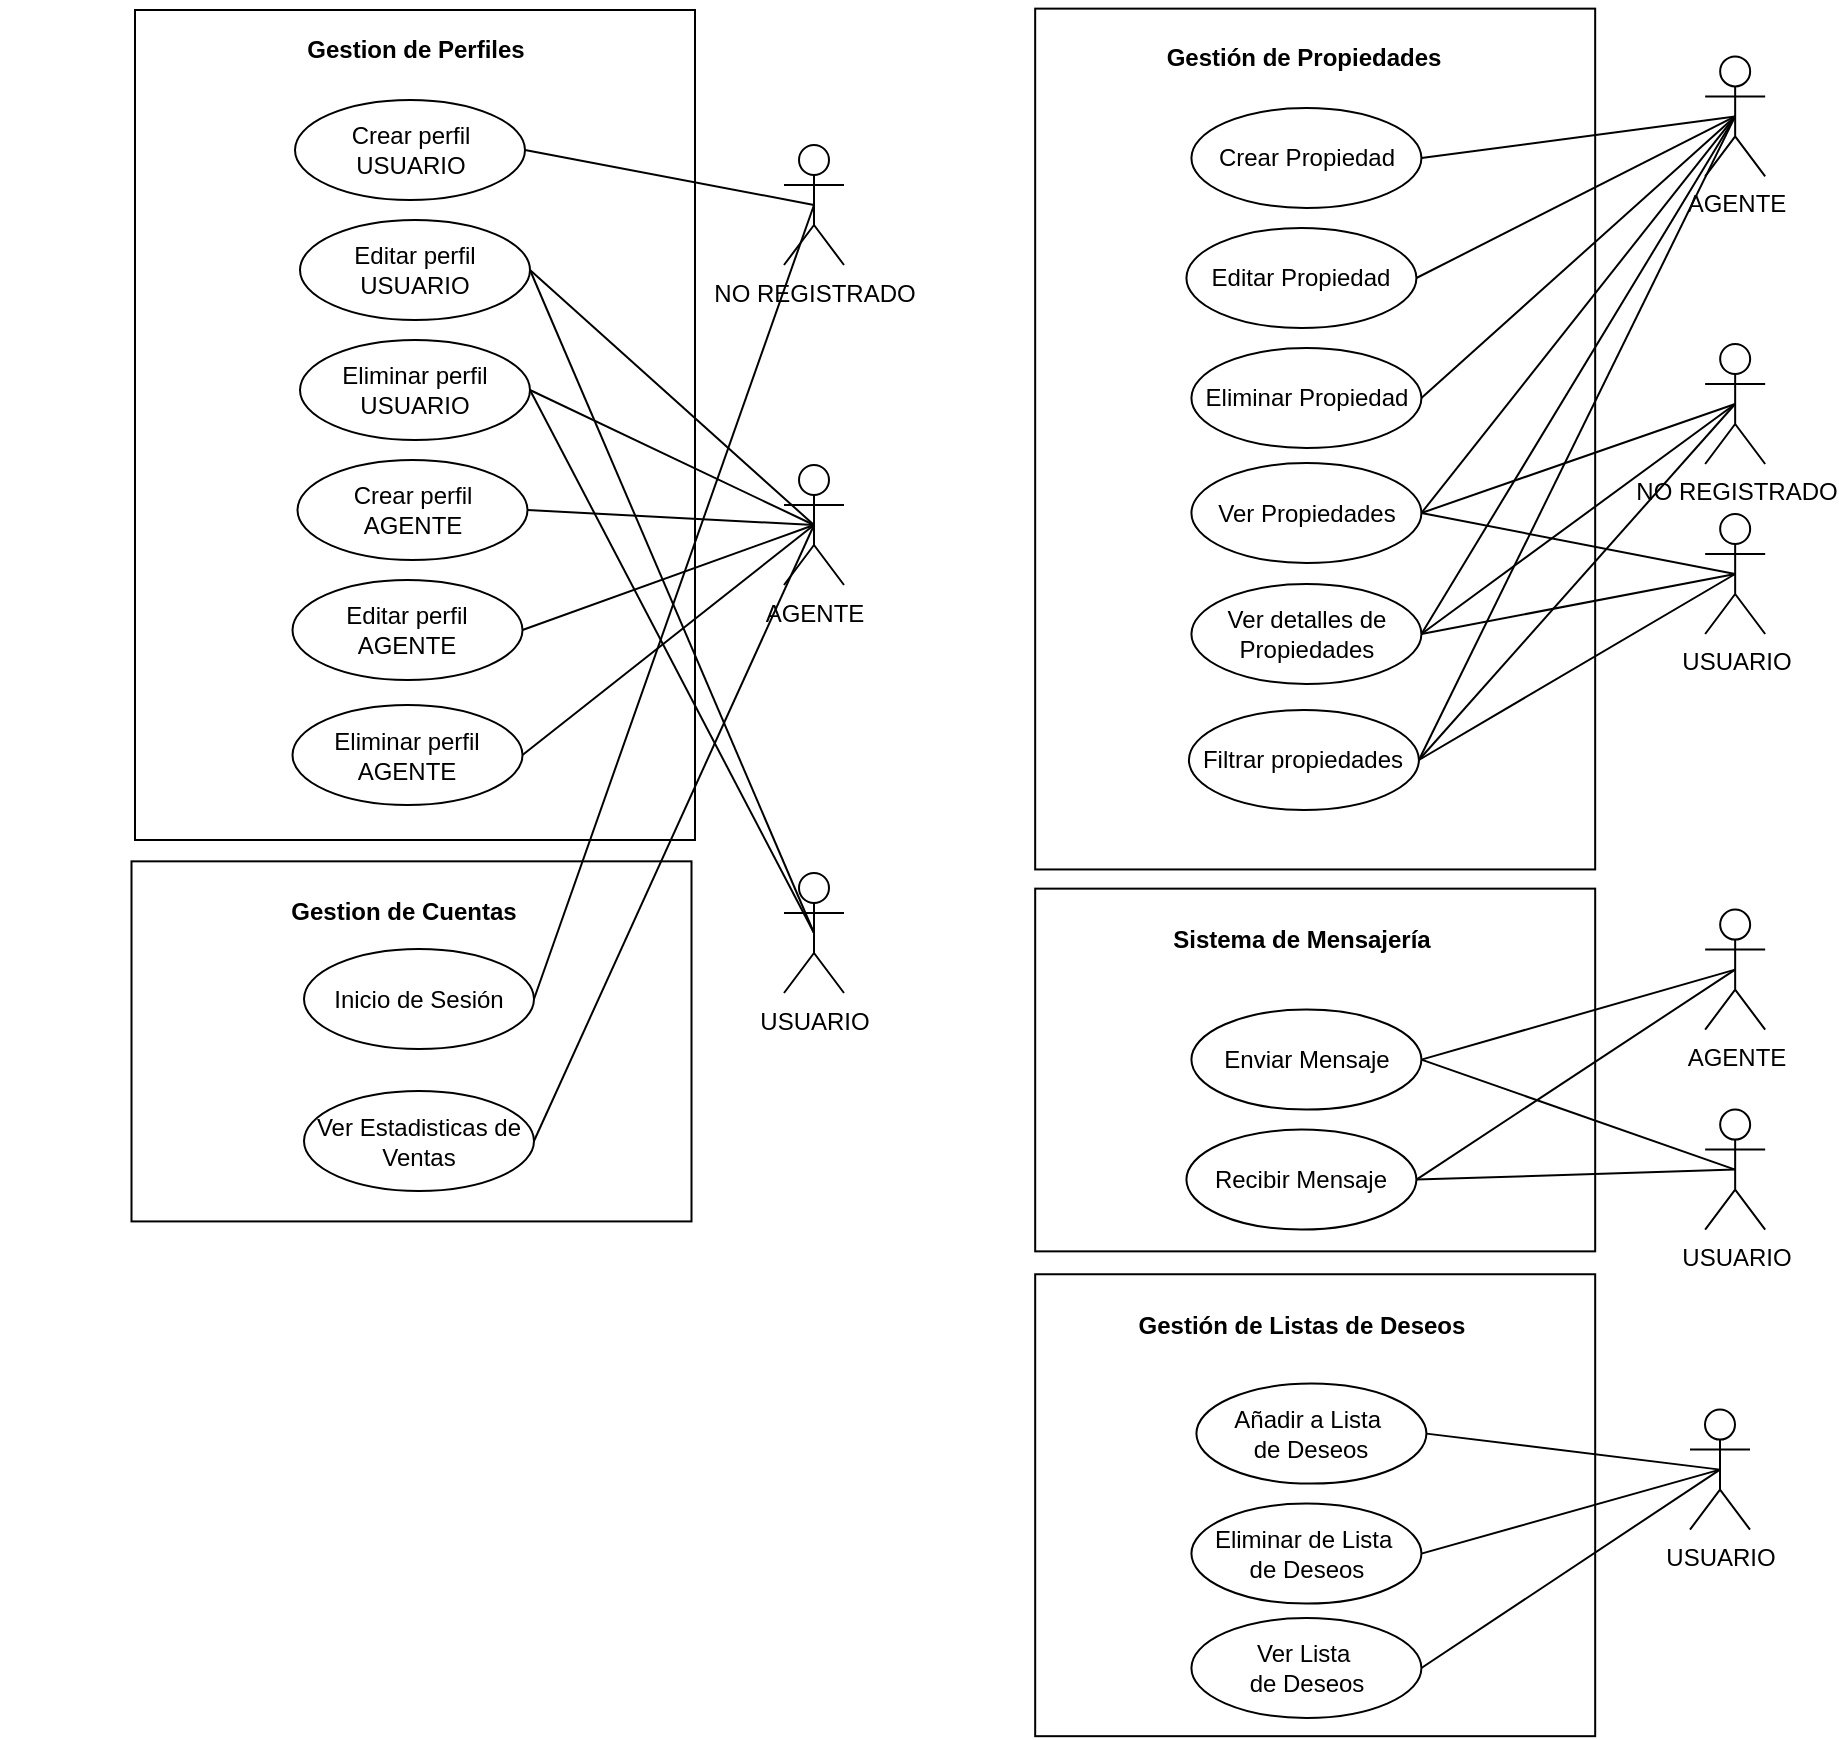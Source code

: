 <mxfile version="12.6.5" type="device"><diagram id="prJvtR2Qa9jz20ghvspe" name="Page-1"><mxGraphModel dx="2149" dy="865" grid="0" gridSize="10" guides="1" tooltips="1" connect="1" arrows="1" fold="1" page="0" pageScale="1" pageWidth="827" pageHeight="1169" math="0" shadow="0"><root><mxCell id="0"/><mxCell id="1" parent="0"/><mxCell id="s7QVAWqQwV8D23dFZXa9-1" value="" style="group" parent="1" vertex="1" connectable="0"><mxGeometry x="-392" y="96" width="422" height="496.5" as="geometry"/></mxCell><mxCell id="mK3CgBGwgCXw0M3Kyy7X-4" value="" style="rounded=0;whiteSpace=wrap;html=1;rotation=90;" parent="s7QVAWqQwV8D23dFZXa9-1" vertex="1"><mxGeometry y="72.5" width="415" height="280" as="geometry"/></mxCell><mxCell id="mK3CgBGwgCXw0M3Kyy7X-5" value="&lt;b&gt;Gestion de Perfiles&lt;/b&gt;" style="text;html=1;strokeColor=none;fillColor=none;align=center;verticalAlign=middle;whiteSpace=wrap;rounded=0;" parent="s7QVAWqQwV8D23dFZXa9-1" vertex="1"><mxGeometry x="92.5" width="230" height="50" as="geometry"/></mxCell><mxCell id="mK3CgBGwgCXw0M3Kyy7X-6" value="Crear perfil&lt;br&gt;USUARIO" style="ellipse;whiteSpace=wrap;html=1;" parent="s7QVAWqQwV8D23dFZXa9-1" vertex="1"><mxGeometry x="147.5" y="50" width="115" height="50" as="geometry"/></mxCell><mxCell id="mK3CgBGwgCXw0M3Kyy7X-7" value="Editar perfil&lt;br&gt;USUARIO" style="ellipse;whiteSpace=wrap;html=1;" parent="s7QVAWqQwV8D23dFZXa9-1" vertex="1"><mxGeometry x="150" y="110" width="115" height="50" as="geometry"/></mxCell><mxCell id="mK3CgBGwgCXw0M3Kyy7X-8" value="Eliminar perfil&lt;br&gt;USUARIO" style="ellipse;whiteSpace=wrap;html=1;" parent="s7QVAWqQwV8D23dFZXa9-1" vertex="1"><mxGeometry x="150" y="170" width="115" height="50" as="geometry"/></mxCell><mxCell id="mK3CgBGwgCXw0M3Kyy7X-22" value="Crear perfil&lt;br&gt;AGENTE" style="ellipse;whiteSpace=wrap;html=1;" parent="s7QVAWqQwV8D23dFZXa9-1" vertex="1"><mxGeometry x="148.75" y="230" width="115" height="50" as="geometry"/></mxCell><mxCell id="mK3CgBGwgCXw0M3Kyy7X-23" value="Editar perfil&lt;br&gt;AGENTE" style="ellipse;whiteSpace=wrap;html=1;" parent="s7QVAWqQwV8D23dFZXa9-1" vertex="1"><mxGeometry x="146.25" y="290" width="115" height="50" as="geometry"/></mxCell><mxCell id="mK3CgBGwgCXw0M3Kyy7X-24" value="Eliminar perfil&lt;br&gt;AGENTE" style="ellipse;whiteSpace=wrap;html=1;" parent="s7QVAWqQwV8D23dFZXa9-1" vertex="1"><mxGeometry x="146.25" y="352.5" width="115" height="50" as="geometry"/></mxCell><mxCell id="mK3CgBGwgCXw0M3Kyy7X-1" value="USUARIO" style="shape=umlActor;verticalLabelPosition=bottom;labelBackgroundColor=#ffffff;verticalAlign=top;html=1;outlineConnect=0;" parent="s7QVAWqQwV8D23dFZXa9-1" vertex="1"><mxGeometry x="392" y="436.5" width="30" height="60" as="geometry"/></mxCell><mxCell id="uoREfDQOJ1dyc2kFFz3f-1" value="NO REGISTRADO" style="shape=umlActor;verticalLabelPosition=bottom;labelBackgroundColor=#ffffff;verticalAlign=top;html=1;outlineConnect=0;" parent="s7QVAWqQwV8D23dFZXa9-1" vertex="1"><mxGeometry x="392" y="72.5" width="30" height="60" as="geometry"/></mxCell><mxCell id="mK3CgBGwgCXw0M3Kyy7X-2" value="AGENTE" style="shape=umlActor;verticalLabelPosition=bottom;labelBackgroundColor=#ffffff;verticalAlign=top;html=1;outlineConnect=0;" parent="s7QVAWqQwV8D23dFZXa9-1" vertex="1"><mxGeometry x="392" y="232.5" width="30" height="60" as="geometry"/></mxCell><mxCell id="mK3CgBGwgCXw0M3Kyy7X-66" value="" style="endArrow=none;html=1;exitX=0.5;exitY=0.5;exitDx=0;exitDy=0;exitPerimeter=0;entryX=1;entryY=0.5;entryDx=0;entryDy=0;" parent="s7QVAWqQwV8D23dFZXa9-1" source="mK3CgBGwgCXw0M3Kyy7X-1" target="mK3CgBGwgCXw0M3Kyy7X-7" edge="1"><mxGeometry width="50" height="50" relative="1" as="geometry"><mxPoint x="447" y="404" as="sourcePoint"/><mxPoint x="717" y="69" as="targetPoint"/></mxGeometry></mxCell><mxCell id="mK3CgBGwgCXw0M3Kyy7X-67" value="" style="endArrow=none;html=1;exitX=0.5;exitY=0.5;exitDx=0;exitDy=0;exitPerimeter=0;entryX=1;entryY=0.5;entryDx=0;entryDy=0;" parent="s7QVAWqQwV8D23dFZXa9-1" source="mK3CgBGwgCXw0M3Kyy7X-1" target="mK3CgBGwgCXw0M3Kyy7X-8" edge="1"><mxGeometry width="50" height="50" relative="1" as="geometry"><mxPoint x="447" y="404" as="sourcePoint"/><mxPoint x="719.5" y="129" as="targetPoint"/></mxGeometry></mxCell><mxCell id="mK3CgBGwgCXw0M3Kyy7X-65" value="" style="endArrow=none;html=1;exitX=0.5;exitY=0.5;exitDx=0;exitDy=0;exitPerimeter=0;entryX=1;entryY=0.5;entryDx=0;entryDy=0;" parent="s7QVAWqQwV8D23dFZXa9-1" source="uoREfDQOJ1dyc2kFFz3f-1" target="mK3CgBGwgCXw0M3Kyy7X-6" edge="1"><mxGeometry width="50" height="50" relative="1" as="geometry"><mxPoint x="447" y="404" as="sourcePoint"/><mxPoint x="717" y="499" as="targetPoint"/></mxGeometry></mxCell><mxCell id="mK3CgBGwgCXw0M3Kyy7X-17" value="" style="endArrow=none;html=1;exitX=0.5;exitY=0.5;exitDx=0;exitDy=0;exitPerimeter=0;entryX=1;entryY=0.5;entryDx=0;entryDy=0;" parent="s7QVAWqQwV8D23dFZXa9-1" source="mK3CgBGwgCXw0M3Kyy7X-2" target="mK3CgBGwgCXw0M3Kyy7X-7" edge="1"><mxGeometry width="50" height="50" relative="1" as="geometry"><mxPoint x="997" y="254" as="sourcePoint"/><mxPoint x="832" y="69" as="targetPoint"/></mxGeometry></mxCell><mxCell id="mK3CgBGwgCXw0M3Kyy7X-18" value="" style="endArrow=none;html=1;exitX=0.5;exitY=0.5;exitDx=0;exitDy=0;exitPerimeter=0;entryX=1;entryY=0.5;entryDx=0;entryDy=0;" parent="s7QVAWqQwV8D23dFZXa9-1" source="mK3CgBGwgCXw0M3Kyy7X-2" target="mK3CgBGwgCXw0M3Kyy7X-8" edge="1"><mxGeometry width="50" height="50" relative="1" as="geometry"><mxPoint x="997" y="254" as="sourcePoint"/><mxPoint x="834.5" y="129" as="targetPoint"/></mxGeometry></mxCell><mxCell id="mK3CgBGwgCXw0M3Kyy7X-32" value="" style="endArrow=none;html=1;entryX=0.5;entryY=0.5;entryDx=0;entryDy=0;entryPerimeter=0;exitX=1;exitY=0.5;exitDx=0;exitDy=0;" parent="s7QVAWqQwV8D23dFZXa9-1" source="mK3CgBGwgCXw0M3Kyy7X-24" target="mK3CgBGwgCXw0M3Kyy7X-2" edge="1"><mxGeometry width="50" height="50" relative="1" as="geometry"><mxPoint x="835.75" y="429" as="sourcePoint"/><mxPoint x="997" y="254" as="targetPoint"/></mxGeometry></mxCell><mxCell id="mK3CgBGwgCXw0M3Kyy7X-33" value="" style="endArrow=none;html=1;entryX=0.5;entryY=0.5;entryDx=0;entryDy=0;entryPerimeter=0;exitX=1;exitY=0.5;exitDx=0;exitDy=0;" parent="s7QVAWqQwV8D23dFZXa9-1" source="mK3CgBGwgCXw0M3Kyy7X-23" target="mK3CgBGwgCXw0M3Kyy7X-2" edge="1"><mxGeometry width="50" height="50" relative="1" as="geometry"><mxPoint x="833.25" y="369" as="sourcePoint"/><mxPoint x="997" y="254" as="targetPoint"/></mxGeometry></mxCell><mxCell id="uoREfDQOJ1dyc2kFFz3f-2" value="" style="endArrow=none;html=1;entryX=0.5;entryY=0.5;entryDx=0;entryDy=0;entryPerimeter=0;exitX=1;exitY=0.5;exitDx=0;exitDy=0;" parent="s7QVAWqQwV8D23dFZXa9-1" source="mK3CgBGwgCXw0M3Kyy7X-22" target="mK3CgBGwgCXw0M3Kyy7X-2" edge="1"><mxGeometry width="50" height="50" relative="1" as="geometry"><mxPoint x="833.25" y="369" as="sourcePoint"/><mxPoint x="1097" y="474" as="targetPoint"/></mxGeometry></mxCell><mxCell id="s7QVAWqQwV8D23dFZXa9-4" value="" style="group" parent="1" vertex="1" connectable="0"><mxGeometry x="-305" y="473" width="230" height="283.69" as="geometry"/></mxCell><mxCell id="mK3CgBGwgCXw0M3Kyy7X-68" value="" style="rounded=0;whiteSpace=wrap;html=1;rotation=90;" parent="s7QVAWqQwV8D23dFZXa9-4" vertex="1"><mxGeometry x="28.73" y="3.69" width="180.04" height="280" as="geometry"/></mxCell><mxCell id="mK3CgBGwgCXw0M3Kyy7X-70" value="Ver Estadisticas de Ventas" style="ellipse;whiteSpace=wrap;html=1;" parent="s7QVAWqQwV8D23dFZXa9-4" vertex="1"><mxGeometry x="65" y="168.5" width="115" height="50" as="geometry"/></mxCell><mxCell id="mK3CgBGwgCXw0M3Kyy7X-72" value="&lt;b&gt;Gestion de Cuentas&lt;/b&gt;" style="text;html=1;strokeColor=none;fillColor=none;align=center;verticalAlign=middle;whiteSpace=wrap;rounded=0;" parent="s7QVAWqQwV8D23dFZXa9-4" vertex="1"><mxGeometry y="53.67" width="230" height="50" as="geometry"/></mxCell><mxCell id="YSI9cdkMUH-gMV_9wf-h-1" value="Inicio de Sesión" style="ellipse;whiteSpace=wrap;html=1;" vertex="1" parent="s7QVAWqQwV8D23dFZXa9-4"><mxGeometry x="65" y="97.5" width="115" height="50" as="geometry"/></mxCell><mxCell id="mK3CgBGwgCXw0M3Kyy7X-85" value="" style="endArrow=none;html=1;entryX=1;entryY=0.5;entryDx=0;entryDy=0;exitX=0.5;exitY=0.5;exitDx=0;exitDy=0;exitPerimeter=0;" parent="1" source="mK3CgBGwgCXw0M3Kyy7X-2" target="mK3CgBGwgCXw0M3Kyy7X-70" edge="1"><mxGeometry width="50" height="50" relative="1" as="geometry"><mxPoint x="47" y="415" as="sourcePoint"/><mxPoint x="448.12" y="917" as="targetPoint"/></mxGeometry></mxCell><mxCell id="s7QVAWqQwV8D23dFZXa9-10" value="" style="group" parent="1" vertex="1" connectable="0"><mxGeometry x="120" y="100" width="360.79" height="401" as="geometry"/></mxCell><mxCell id="mK3CgBGwgCXw0M3Kyy7X-63" value="" style="rounded=0;whiteSpace=wrap;html=1;rotation=90;" parent="s7QVAWqQwV8D23dFZXa9-10" vertex="1"><mxGeometry x="-69.62" y="75.52" width="430.41" height="280" as="geometry"/></mxCell><mxCell id="mK3CgBGwgCXw0M3Kyy7X-9" value="Crear Propiedad" style="ellipse;whiteSpace=wrap;html=1;" parent="s7QVAWqQwV8D23dFZXa9-10" vertex="1"><mxGeometry x="83.71" y="50" width="115" height="50" as="geometry"/></mxCell><mxCell id="mK3CgBGwgCXw0M3Kyy7X-10" value="Editar Propiedad" style="ellipse;whiteSpace=wrap;html=1;" parent="s7QVAWqQwV8D23dFZXa9-10" vertex="1"><mxGeometry x="81.21" y="110" width="115" height="50" as="geometry"/></mxCell><mxCell id="mK3CgBGwgCXw0M3Kyy7X-11" value="Eliminar Propiedad" style="ellipse;whiteSpace=wrap;html=1;" parent="s7QVAWqQwV8D23dFZXa9-10" vertex="1"><mxGeometry x="83.71" y="170" width="115" height="50" as="geometry"/></mxCell><mxCell id="mK3CgBGwgCXw0M3Kyy7X-64" value="&lt;b&gt;Gestión de Propiedades&lt;/b&gt;" style="text;html=1;strokeColor=none;fillColor=none;align=center;verticalAlign=middle;whiteSpace=wrap;rounded=0;" parent="s7QVAWqQwV8D23dFZXa9-10" vertex="1"><mxGeometry x="24.96" width="230" height="50" as="geometry"/></mxCell><mxCell id="uoREfDQOJ1dyc2kFFz3f-3" value="Ver Propiedades" style="ellipse;whiteSpace=wrap;html=1;" parent="s7QVAWqQwV8D23dFZXa9-10" vertex="1"><mxGeometry x="83.71" y="227.5" width="115" height="50" as="geometry"/></mxCell><mxCell id="khETG9HLwOnpR4aZiHfZ-1" value="Ver detalles de&lt;br&gt;Propiedades" style="ellipse;whiteSpace=wrap;html=1;" parent="s7QVAWqQwV8D23dFZXa9-10" vertex="1"><mxGeometry x="83.71" y="288" width="115" height="50" as="geometry"/></mxCell><mxCell id="YSI9cdkMUH-gMV_9wf-h-3" value="Filtrar propiedades" style="ellipse;whiteSpace=wrap;html=1;" vertex="1" parent="s7QVAWqQwV8D23dFZXa9-10"><mxGeometry x="82.46" y="351" width="115" height="50" as="geometry"/></mxCell><mxCell id="mK3CgBGwgCXw0M3Kyy7X-20" value="" style="endArrow=none;html=1;exitX=0.5;exitY=0.5;exitDx=0;exitDy=0;exitPerimeter=0;entryX=1;entryY=0.5;entryDx=0;entryDy=0;" parent="1" source="s7QVAWqQwV8D23dFZXa9-2" target="mK3CgBGwgCXw0M3Kyy7X-11" edge="1"><mxGeometry width="50" height="50" relative="1" as="geometry"><mxPoint x="495.58" y="-62.5" as="sourcePoint"/><mxPoint x="333.08" y="-67.5" as="targetPoint"/></mxGeometry></mxCell><mxCell id="mK3CgBGwgCXw0M3Kyy7X-21" value="" style="endArrow=none;html=1;exitX=0.5;exitY=0.5;exitDx=0;exitDy=0;exitPerimeter=0;entryX=1;entryY=0.5;entryDx=0;entryDy=0;" parent="1" source="s7QVAWqQwV8D23dFZXa9-2" target="mK3CgBGwgCXw0M3Kyy7X-10" edge="1"><mxGeometry width="50" height="50" relative="1" as="geometry"><mxPoint x="495.58" y="-62.5" as="sourcePoint"/><mxPoint x="333.08" y="52.5" as="targetPoint"/></mxGeometry></mxCell><mxCell id="mK3CgBGwgCXw0M3Kyy7X-31" value="" style="endArrow=none;html=1;entryX=0.5;entryY=0.5;entryDx=0;entryDy=0;entryPerimeter=0;exitX=1;exitY=0.5;exitDx=0;exitDy=0;" parent="1" source="mK3CgBGwgCXw0M3Kyy7X-9" target="s7QVAWqQwV8D23dFZXa9-2" edge="1"><mxGeometry width="50" height="50" relative="1" as="geometry"><mxPoint x="30.58" y="477.5" as="sourcePoint"/><mxPoint x="80.58" y="427.5" as="targetPoint"/></mxGeometry></mxCell><mxCell id="uoREfDQOJ1dyc2kFFz3f-5" value="" style="endArrow=none;html=1;exitX=0.5;exitY=0.5;exitDx=0;exitDy=0;exitPerimeter=0;entryX=1;entryY=0.5;entryDx=0;entryDy=0;" parent="1" source="s7QVAWqQwV8D23dFZXa9-5" target="uoREfDQOJ1dyc2kFFz3f-3" edge="1"><mxGeometry width="50" height="50" relative="1" as="geometry"><mxPoint x="-54.42" y="157.5" as="sourcePoint"/><mxPoint x="215.58" y="512.5" as="targetPoint"/></mxGeometry></mxCell><mxCell id="uoREfDQOJ1dyc2kFFz3f-12" value="" style="endArrow=none;html=1;exitX=0.5;exitY=0.5;exitDx=0;exitDy=0;exitPerimeter=0;entryX=1;entryY=0.5;entryDx=0;entryDy=0;" parent="1" source="s7QVAWqQwV8D23dFZXa9-8" target="uoREfDQOJ1dyc2kFFz3f-3" edge="1"><mxGeometry width="50" height="50" relative="1" as="geometry"><mxPoint x="53.08" y="78.25" as="sourcePoint"/><mxPoint x="213.71" y="362.5" as="targetPoint"/></mxGeometry></mxCell><mxCell id="s7QVAWqQwV8D23dFZXa9-2" value="AGENTE" style="shape=umlActor;verticalLabelPosition=bottom;labelBackgroundColor=#ffffff;verticalAlign=top;html=1;outlineConnect=0;" parent="1" vertex="1"><mxGeometry x="460.58" y="124.21" width="30" height="60" as="geometry"/></mxCell><mxCell id="s7QVAWqQwV8D23dFZXa9-5" value="NO REGISTRADO" style="shape=umlActor;verticalLabelPosition=bottom;labelBackgroundColor=#ffffff;verticalAlign=top;html=1;outlineConnect=0;" parent="1" vertex="1"><mxGeometry x="460.58" y="268.0" width="30" height="60" as="geometry"/></mxCell><mxCell id="s7QVAWqQwV8D23dFZXa9-8" value="USUARIO" style="shape=umlActor;verticalLabelPosition=bottom;labelBackgroundColor=#ffffff;verticalAlign=top;html=1;outlineConnect=0;" parent="1" vertex="1"><mxGeometry x="460.58" y="353.0" width="30" height="60" as="geometry"/></mxCell><mxCell id="s7QVAWqQwV8D23dFZXa9-23" value="AGENTE" style="shape=umlActor;verticalLabelPosition=bottom;labelBackgroundColor=#ffffff;verticalAlign=top;html=1;outlineConnect=0;" parent="1" vertex="1"><mxGeometry x="460.58" y="550.81" width="30" height="60" as="geometry"/></mxCell><mxCell id="s7QVAWqQwV8D23dFZXa9-12" value="" style="rounded=0;whiteSpace=wrap;html=1;rotation=90;" parent="1" vertex="1"><mxGeometry x="174.91" y="491" width="181.36" height="280" as="geometry"/></mxCell><mxCell id="s7QVAWqQwV8D23dFZXa9-13" value="Enviar Mensaje" style="ellipse;whiteSpace=wrap;html=1;" parent="1" vertex="1"><mxGeometry x="203.71" y="600.81" width="115" height="50" as="geometry"/></mxCell><mxCell id="s7QVAWqQwV8D23dFZXa9-14" value="Recibir Mensaje" style="ellipse;whiteSpace=wrap;html=1;" parent="1" vertex="1"><mxGeometry x="201.21" y="660.81" width="115" height="50" as="geometry"/></mxCell><mxCell id="s7QVAWqQwV8D23dFZXa9-16" value="&lt;b&gt;Sistema de Mensajería&lt;/b&gt;" style="text;html=1;strokeColor=none;fillColor=none;align=center;verticalAlign=middle;whiteSpace=wrap;rounded=0;" parent="1" vertex="1"><mxGeometry x="143.71" y="540.81" width="230" height="50" as="geometry"/></mxCell><mxCell id="s7QVAWqQwV8D23dFZXa9-19" value="" style="endArrow=none;html=1;exitX=0.5;exitY=0.5;exitDx=0;exitDy=0;exitPerimeter=0;entryX=1;entryY=0.5;entryDx=0;entryDy=0;" parent="1" source="s7QVAWqQwV8D23dFZXa9-23" target="s7QVAWqQwV8D23dFZXa9-14" edge="1"><mxGeometry width="50" height="50" relative="1" as="geometry"><mxPoint x="495.58" y="388.31" as="sourcePoint"/><mxPoint x="333.08" y="503.31" as="targetPoint"/></mxGeometry></mxCell><mxCell id="s7QVAWqQwV8D23dFZXa9-20" value="" style="endArrow=none;html=1;entryX=0.5;entryY=0.5;entryDx=0;entryDy=0;entryPerimeter=0;exitX=1;exitY=0.5;exitDx=0;exitDy=0;" parent="1" source="s7QVAWqQwV8D23dFZXa9-13" target="s7QVAWqQwV8D23dFZXa9-23" edge="1"><mxGeometry width="50" height="50" relative="1" as="geometry"><mxPoint x="30.58" y="928.31" as="sourcePoint"/><mxPoint x="80.58" y="878.31" as="targetPoint"/></mxGeometry></mxCell><mxCell id="s7QVAWqQwV8D23dFZXa9-22" value="" style="endArrow=none;html=1;exitX=0.5;exitY=0.5;exitDx=0;exitDy=0;exitPerimeter=0;entryX=1;entryY=0.5;entryDx=0;entryDy=0;" parent="1" source="s7QVAWqQwV8D23dFZXa9-25" target="s7QVAWqQwV8D23dFZXa9-13" edge="1"><mxGeometry width="50" height="50" relative="1" as="geometry"><mxPoint x="53.08" y="529.06" as="sourcePoint"/><mxPoint x="213.71" y="813.31" as="targetPoint"/></mxGeometry></mxCell><mxCell id="s7QVAWqQwV8D23dFZXa9-25" value="USUARIO" style="shape=umlActor;verticalLabelPosition=bottom;labelBackgroundColor=#ffffff;verticalAlign=top;html=1;outlineConnect=0;" parent="1" vertex="1"><mxGeometry x="460.58" y="650.81" width="30" height="60" as="geometry"/></mxCell><mxCell id="khETG9HLwOnpR4aZiHfZ-2" value="" style="endArrow=none;html=1;exitX=0.5;exitY=0.5;exitDx=0;exitDy=0;exitPerimeter=0;entryX=1;entryY=0.5;entryDx=0;entryDy=0;" parent="1" source="s7QVAWqQwV8D23dFZXa9-8" target="YSI9cdkMUH-gMV_9wf-h-3" edge="1"><mxGeometry width="50" height="50" relative="1" as="geometry"><mxPoint x="485.58" y="341.71" as="sourcePoint"/><mxPoint x="328.71" y="362.5" as="targetPoint"/></mxGeometry></mxCell><mxCell id="khETG9HLwOnpR4aZiHfZ-3" value="" style="endArrow=none;html=1;exitX=0.5;exitY=0.5;exitDx=0;exitDy=0;exitPerimeter=0;entryX=1;entryY=0.5;entryDx=0;entryDy=0;" parent="1" source="s7QVAWqQwV8D23dFZXa9-5" target="YSI9cdkMUH-gMV_9wf-h-3" edge="1"><mxGeometry width="50" height="50" relative="1" as="geometry"><mxPoint x="485.58" y="341.71" as="sourcePoint"/><mxPoint x="328.71" y="423" as="targetPoint"/></mxGeometry></mxCell><mxCell id="khETG9HLwOnpR4aZiHfZ-4" value="" style="endArrow=none;html=1;exitX=0.5;exitY=0.5;exitDx=0;exitDy=0;exitPerimeter=0;entryX=1;entryY=0.5;entryDx=0;entryDy=0;" parent="1" source="s7QVAWqQwV8D23dFZXa9-2" target="YSI9cdkMUH-gMV_9wf-h-3" edge="1"><mxGeometry width="50" height="50" relative="1" as="geometry"><mxPoint x="485.58" y="256.71" as="sourcePoint"/><mxPoint x="328.71" y="423" as="targetPoint"/></mxGeometry></mxCell><mxCell id="khETG9HLwOnpR4aZiHfZ-12" value="" style="rounded=0;whiteSpace=wrap;html=1;rotation=90;" parent="1" vertex="1"><mxGeometry x="150.11" y="708.61" width="230.96" height="280" as="geometry"/></mxCell><mxCell id="khETG9HLwOnpR4aZiHfZ-13" value="&lt;b&gt;Gestión de Listas de Deseos&lt;/b&gt;" style="text;html=1;strokeColor=none;fillColor=none;align=center;verticalAlign=middle;whiteSpace=wrap;rounded=0;" parent="1" vertex="1"><mxGeometry x="143.71" y="733.62" width="230" height="50" as="geometry"/></mxCell><mxCell id="khETG9HLwOnpR4aZiHfZ-6" value="Añadir a Lista&amp;nbsp;&lt;br&gt;de Deseos" style="ellipse;whiteSpace=wrap;html=1;" parent="1" vertex="1"><mxGeometry x="206.21" y="787.81" width="115" height="50" as="geometry"/></mxCell><mxCell id="khETG9HLwOnpR4aZiHfZ-7" value="Eliminar de Lista&amp;nbsp;&lt;br&gt;de Deseos" style="ellipse;whiteSpace=wrap;html=1;" parent="1" vertex="1"><mxGeometry x="203.71" y="847.81" width="115" height="50" as="geometry"/></mxCell><mxCell id="khETG9HLwOnpR4aZiHfZ-10" value="" style="endArrow=none;html=1;exitX=0.5;exitY=0.5;exitDx=0;exitDy=0;exitPerimeter=0;entryX=1;entryY=0.5;entryDx=0;entryDy=0;" parent="1" source="khETG9HLwOnpR4aZiHfZ-11" target="khETG9HLwOnpR4aZiHfZ-6" edge="1"><mxGeometry width="50" height="50" relative="1" as="geometry"><mxPoint x="55.58" y="716.06" as="sourcePoint"/><mxPoint x="216.21" y="1000.31" as="targetPoint"/></mxGeometry></mxCell><mxCell id="khETG9HLwOnpR4aZiHfZ-11" value="USUARIO" style="shape=umlActor;verticalLabelPosition=bottom;labelBackgroundColor=#ffffff;verticalAlign=top;html=1;outlineConnect=0;" parent="1" vertex="1"><mxGeometry x="453.0" y="800.81" width="30" height="60" as="geometry"/></mxCell><mxCell id="khETG9HLwOnpR4aZiHfZ-14" value="" style="endArrow=none;html=1;exitX=0.5;exitY=0.5;exitDx=0;exitDy=0;exitPerimeter=0;entryX=1;entryY=0.5;entryDx=0;entryDy=0;" parent="1" source="khETG9HLwOnpR4aZiHfZ-11" target="khETG9HLwOnpR4aZiHfZ-7" edge="1"><mxGeometry width="50" height="50" relative="1" as="geometry"><mxPoint x="488.08" y="877.81" as="sourcePoint"/><mxPoint x="331.21" y="822.81" as="targetPoint"/></mxGeometry></mxCell><mxCell id="YSI9cdkMUH-gMV_9wf-h-2" value="" style="endArrow=none;html=1;exitX=0.5;exitY=0.5;exitDx=0;exitDy=0;exitPerimeter=0;entryX=1;entryY=0.5;entryDx=0;entryDy=0;" edge="1" parent="1" target="YSI9cdkMUH-gMV_9wf-h-1" source="uoREfDQOJ1dyc2kFFz3f-1"><mxGeometry width="50" height="50" relative="1" as="geometry"><mxPoint x="22.5" y="357" as="sourcePoint"/><mxPoint x="448.12" y="846" as="targetPoint"/></mxGeometry></mxCell><mxCell id="YSI9cdkMUH-gMV_9wf-h-4" value="" style="endArrow=none;html=1;exitX=0.5;exitY=0.5;exitDx=0;exitDy=0;exitPerimeter=0;entryX=1;entryY=0.5;entryDx=0;entryDy=0;" edge="1" parent="1" source="s7QVAWqQwV8D23dFZXa9-2" target="uoREfDQOJ1dyc2kFFz3f-3"><mxGeometry width="50" height="50" relative="1" as="geometry"><mxPoint x="485.58" y="164.21" as="sourcePoint"/><mxPoint x="327.46" y="486" as="targetPoint"/></mxGeometry></mxCell><mxCell id="YSI9cdkMUH-gMV_9wf-h-5" value="" style="endArrow=none;html=1;exitX=0.5;exitY=0.5;exitDx=0;exitDy=0;exitPerimeter=0;entryX=1;entryY=0.5;entryDx=0;entryDy=0;" edge="1" parent="1" source="s7QVAWqQwV8D23dFZXa9-2" target="khETG9HLwOnpR4aZiHfZ-1"><mxGeometry width="50" height="50" relative="1" as="geometry"><mxPoint x="485.58" y="164.21" as="sourcePoint"/><mxPoint x="328.71" y="362.5" as="targetPoint"/></mxGeometry></mxCell><mxCell id="YSI9cdkMUH-gMV_9wf-h-6" value="" style="endArrow=none;html=1;exitX=0.5;exitY=0.5;exitDx=0;exitDy=0;exitPerimeter=0;entryX=1;entryY=0.5;entryDx=0;entryDy=0;" edge="1" parent="1" source="s7QVAWqQwV8D23dFZXa9-5" target="khETG9HLwOnpR4aZiHfZ-1"><mxGeometry width="50" height="50" relative="1" as="geometry"><mxPoint x="485.58" y="164.21" as="sourcePoint"/><mxPoint x="328.71" y="423" as="targetPoint"/></mxGeometry></mxCell><mxCell id="YSI9cdkMUH-gMV_9wf-h-7" value="" style="endArrow=none;html=1;exitX=0.5;exitY=0.5;exitDx=0;exitDy=0;exitPerimeter=0;entryX=1;entryY=0.5;entryDx=0;entryDy=0;" edge="1" parent="1" source="s7QVAWqQwV8D23dFZXa9-8" target="khETG9HLwOnpR4aZiHfZ-1"><mxGeometry width="50" height="50" relative="1" as="geometry"><mxPoint x="485.58" y="308" as="sourcePoint"/><mxPoint x="328.71" y="423" as="targetPoint"/></mxGeometry></mxCell><mxCell id="YSI9cdkMUH-gMV_9wf-h-8" value="" style="endArrow=none;html=1;exitX=0.5;exitY=0.5;exitDx=0;exitDy=0;exitPerimeter=0;entryX=1;entryY=0.5;entryDx=0;entryDy=0;" edge="1" parent="1" source="s7QVAWqQwV8D23dFZXa9-25" target="s7QVAWqQwV8D23dFZXa9-14"><mxGeometry width="50" height="50" relative="1" as="geometry"><mxPoint x="485.58" y="690.81" as="sourcePoint"/><mxPoint x="328.71" y="635.81" as="targetPoint"/></mxGeometry></mxCell><mxCell id="YSI9cdkMUH-gMV_9wf-h-9" value="Ver Lista&amp;nbsp;&lt;br&gt;de Deseos" style="ellipse;whiteSpace=wrap;html=1;" vertex="1" parent="1"><mxGeometry x="203.71" y="905" width="115" height="50" as="geometry"/></mxCell><mxCell id="YSI9cdkMUH-gMV_9wf-h-10" value="" style="endArrow=none;html=1;exitX=0.5;exitY=0.5;exitDx=0;exitDy=0;exitPerimeter=0;entryX=1;entryY=0.5;entryDx=0;entryDy=0;" edge="1" parent="1" source="khETG9HLwOnpR4aZiHfZ-11" target="YSI9cdkMUH-gMV_9wf-h-9"><mxGeometry width="50" height="50" relative="1" as="geometry"><mxPoint x="478" y="840.81" as="sourcePoint"/><mxPoint x="328.71" y="882.81" as="targetPoint"/></mxGeometry></mxCell></root></mxGraphModel></diagram></mxfile>